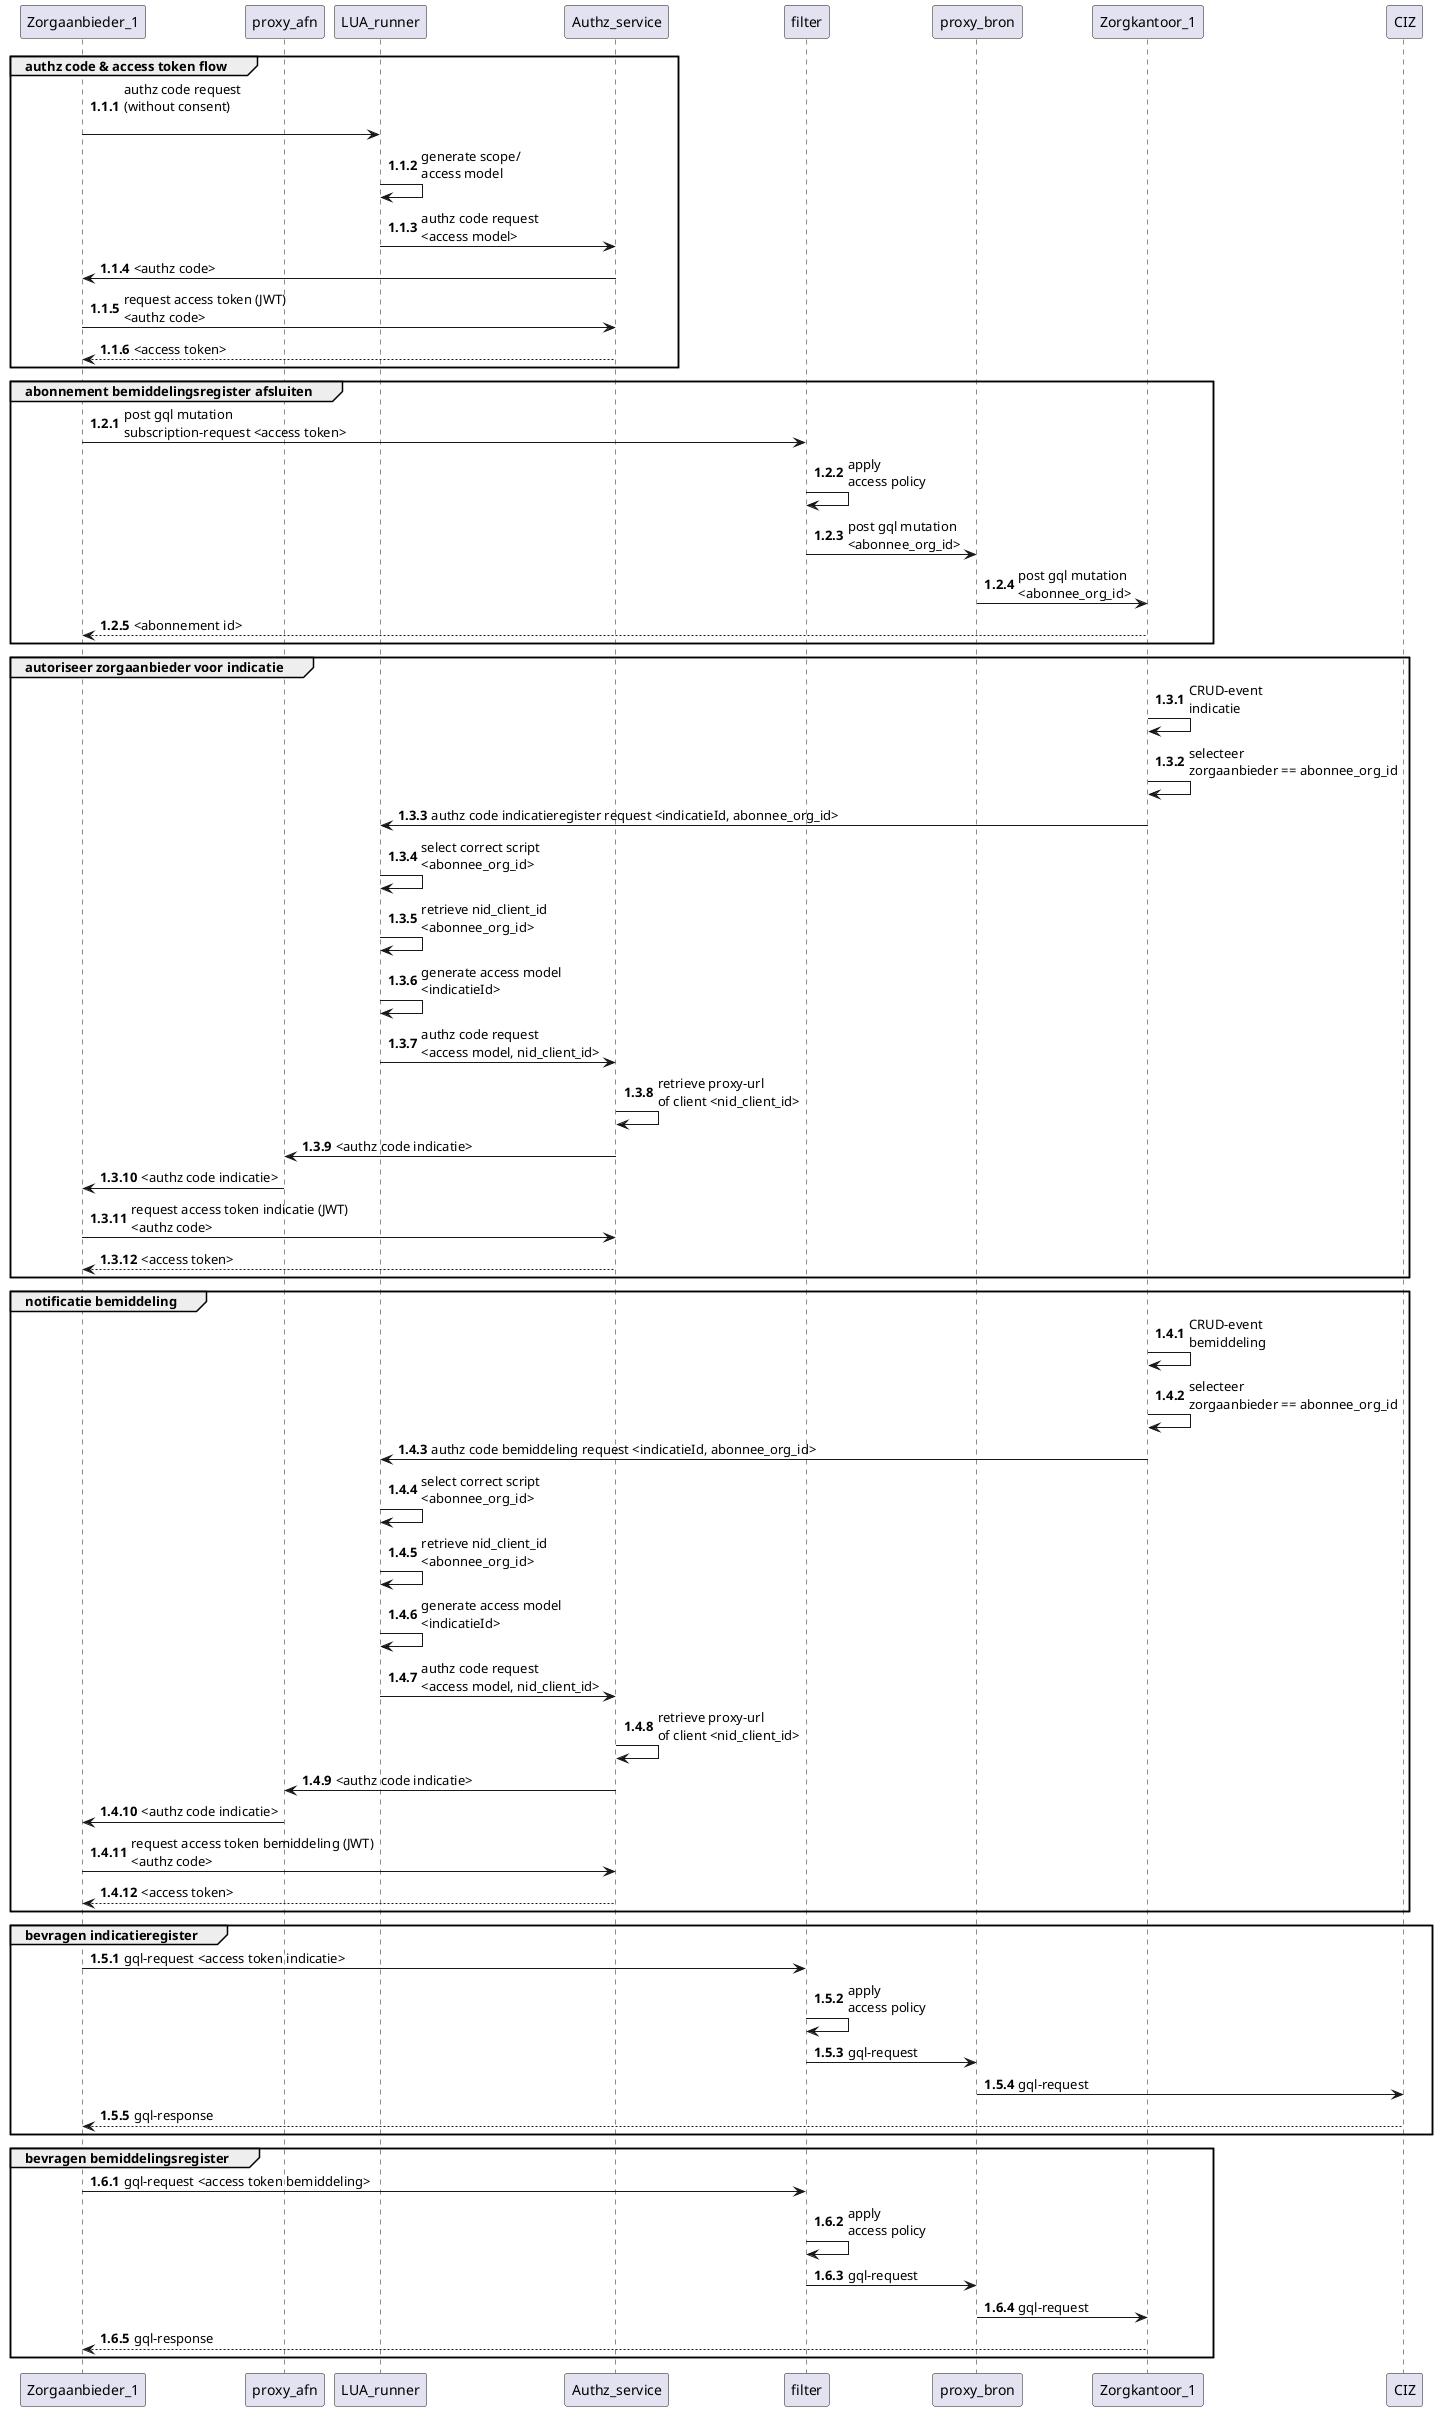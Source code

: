 @startuml
autonumber 1.1.1
participant Zorgaanbieder_1 as ZA1
participant proxy_afn as proxy_afn
participant LUA_runner as LUA
participant Authz_service as authz
participant filter as filter
participant proxy_bron as proxy
participant Zorgkantoor_1 as ZK_1
participant CIZ as ciz
group authz code & access token flow
  ZA1 -> LUA : authz code request\n(without consent)\n
  LUA -> LUA : generate scope/\naccess model
  LUA -> authz : authz code request \n<access model>
  authz -> ZA1 : <authz code>
  ZA1 -> authz : request access token (JWT)\n<authz code>
  ZA1 <-- authz : <access token>
end
group abonnement bemiddelingsregister afsluiten
  autonumber inc b
  ZA1 -> filter : post gql mutation \nsubscription-request <access token>
  filter -> filter: apply \naccess policy
  filter -> proxy : post gql mutation \n<abonnee_org_id>
  proxy -> ZK_1 : post gql mutation \n<abonnee_org_id>
  ZK_1 --> ZA1 : <abonnement id>
end
group autoriseer zorgaanbieder voor indicatie
  autonumber inc b  
  ZK_1 -> ZK_1 : CRUD-event \nindicatie
  ZK_1 -> ZK_1 : selecteer \nzorgaanbieder == abonnee_org_id
  ZK_1 -> LUA : authz code indicatieregister request <indicatieId, abonnee_org_id>
  LUA -> LUA : select correct script \n<abonnee_org_id>
  LUA -> LUA : retrieve nid_client_id \n<abonnee_org_id>
  LUA -> LUA : generate access model \n<indicatieId>
  LUA -> authz : authz code request \n<access model, nid_client_id>
  authz -> authz : retrieve proxy-url \nof client <nid_client_id>
  authz -> proxy_afn : <authz code indicatie>
  proxy_afn -> ZA1 : <authz code indicatie> 
  ZA1 -> authz : request access token indicatie (JWT)\n<authz code>
  ZA1 <-- authz : <access token>
end
group notificatie bemiddeling
  autonumber inc b  
  ZK_1 -> ZK_1 : CRUD-event \nbemiddeling
  ZK_1 -> ZK_1 : selecteer \nzorgaanbieder == abonnee_org_id
  ZK_1 -> LUA : authz code bemiddeling request <indicatieId, abonnee_org_id>
  LUA -> LUA : select correct script \n<abonnee_org_id>
  LUA -> LUA : retrieve nid_client_id \n<abonnee_org_id>
  LUA -> LUA : generate access model \n<indicatieId>
  LUA -> authz : authz code request \n<access model, nid_client_id>
  authz -> authz : retrieve proxy-url \nof client <nid_client_id>
  authz -> proxy_afn : <authz code indicatie>
  proxy_afn -> ZA1 : <authz code indicatie> 
  ZA1 -> authz : request access token bemiddeling (JWT)\n<authz code>
  ZA1 <-- authz : <access token>
end
group bevragen indicatieregister
  autonumber inc b  
  ZA1 -> filter : gql-request <access token indicatie>
  filter -> filter: apply \naccess policy
  filter -> proxy : gql-request 
  proxy -> ciz : gql-request
  ciz --> ZA1 : gql-response
end
group bevragen bemiddelingsregister
  autonumber inc b  
  ZA1 -> filter : gql-request <access token bemiddeling>
  filter -> filter: apply \naccess policy
  filter -> proxy : gql-request 
  proxy -> ZK_1 : gql-request
  ZK_1 --> ZA1 : gql-response
end
@enduml
